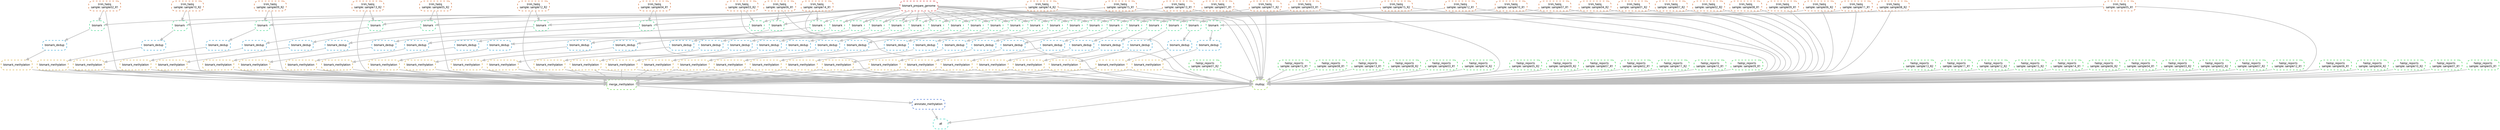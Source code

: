 digraph snakemake_dag {
    graph[bgcolor=white, margin=0];
    node[shape=box, style=rounded, fontname=sans,                 fontsize=10, penwidth=2];
    edge[penwidth=2, color=grey];
	0[label = "bismark", color = "0.42 0.6 0.85", style="rounded,dashed"];
	1[label = "bismark_methylation", color = "0.12 0.6 0.85", style="rounded,dashed"];
	2[label = "trim_fastq\nsample: sample03_R2", color = "0.06 0.6 0.85", style="rounded,dashed"];
	3[label = "bismark_methylation", color = "0.12 0.6 0.85", style="rounded,dashed"];
	4[label = "bismark", color = "0.42 0.6 0.85", style="rounded,dashed"];
	5[label = "bismark_dedup", color = "0.55 0.6 0.85", style="rounded,dashed"];
	6[label = "fastqc_reports\nsample: sample02_R2", color = "0.36 0.6 0.85", style="rounded,dashed"];
	7[label = "trim_fastq\nsample: sample09_R2", color = "0.06 0.6 0.85", style="rounded,dashed"];
	8[label = "trim_fastq\nsample: sample06_R2", color = "0.06 0.6 0.85", style="rounded,dashed"];
	9[label = "trim_fastq\nsample: sample02_R2", color = "0.06 0.6 0.85", style="rounded,dashed"];
	10[label = "bismark_methylation", color = "0.12 0.6 0.85", style="rounded,dashed"];
	11[label = "bismark", color = "0.42 0.6 0.85", style="rounded,dashed"];
	12[label = "bismark_dedup", color = "0.55 0.6 0.85", style="rounded,dashed"];
	13[label = "trim_fastq\nsample: sample13_R1", color = "0.06 0.6 0.85", style="rounded,dashed"];
	14[label = "trim_fastq\nsample: sample01_R1", color = "0.06 0.6 0.85", style="rounded,dashed"];
	15[label = "bismark_methylation", color = "0.12 0.6 0.85", style="rounded,dashed"];
	16[label = "bismark_dedup", color = "0.55 0.6 0.85", style="rounded,dashed"];
	17[label = "trim_fastq\nsample: sample02_R1", color = "0.06 0.6 0.85", style="rounded,dashed"];
	18[label = "trim_fastq\nsample: sample03_R1", color = "0.06 0.6 0.85", style="rounded,dashed"];
	19[label = "bismark_methylation", color = "0.12 0.6 0.85", style="rounded,dashed"];
	20[label = "fastqc_reports\nsample: sample07_R2", color = "0.36 0.6 0.85", style="rounded,dashed"];
	21[label = "fastqc_reports\nsample: sample12_R1", color = "0.36 0.6 0.85", style="rounded,dashed"];
	22[label = "bismark_dedup", color = "0.55 0.6 0.85", style="rounded,dashed"];
	23[label = "trim_fastq\nsample: sample01_R2", color = "0.06 0.6 0.85", style="rounded,dashed"];
	24[label = "trim_fastq\nsample: sample08_R1", color = "0.06 0.6 0.85", style="rounded,dashed"];
	25[label = "bismark_methylation", color = "0.12 0.6 0.85", style="rounded,dashed"];
	26[label = "bismark_methylation", color = "0.12 0.6 0.85", style="rounded,dashed"];
	27[label = "bismark", color = "0.42 0.6 0.85", style="rounded,dashed"];
	28[label = "trim_fastq\nsample: sample08_R2", color = "0.06 0.6 0.85", style="rounded,dashed"];
	29[label = "bismark_methylation", color = "0.12 0.6 0.85", style="rounded,dashed"];
	30[label = "bismark_prepare_genome", color = "0.00 0.6 0.85", style="rounded,dashed"];
	31[label = "bismark", color = "0.42 0.6 0.85", style="rounded,dashed"];
	32[label = "trim_fastq\nsample: sample05_R1", color = "0.06 0.6 0.85", style="rounded,dashed"];
	33[label = "bismark_dedup", color = "0.55 0.6 0.85", style="rounded,dashed"];
	34[label = "bismark", color = "0.42 0.6 0.85", style="rounded,dashed"];
	35[label = "trim_fastq\nsample: sample10_R1", color = "0.06 0.6 0.85", style="rounded,dashed"];
	36[label = "bismark_dedup", color = "0.55 0.6 0.85", style="rounded,dashed"];
	37[label = "trim_fastq\nsample: sample11_R1", color = "0.06 0.6 0.85", style="rounded,dashed"];
	38[label = "bismark_methylation", color = "0.12 0.6 0.85", style="rounded,dashed"];
	39[label = "bismark_dedup", color = "0.55 0.6 0.85", style="rounded,dashed"];
	40[label = "bismark_dedup", color = "0.55 0.6 0.85", style="rounded,dashed"];
	41[label = "bismark_dedup", color = "0.55 0.6 0.85", style="rounded,dashed"];
	42[label = "bismark_dedup", color = "0.55 0.6 0.85", style="rounded,dashed"];
	43[label = "bismark_methylation", color = "0.12 0.6 0.85", style="rounded,dashed"];
	44[label = "fastqc_reports\nsample: sample06_R1", color = "0.36 0.6 0.85", style="rounded,dashed"];
	45[label = "bismark", color = "0.42 0.6 0.85", style="rounded,dashed"];
	46[label = "fastqc_reports\nsample: sample04_R2", color = "0.36 0.6 0.85", style="rounded,dashed"];
	47[label = "all", color = "0.48 0.6 0.85", style="rounded,dashed"];
	48[label = "trim_fastq\nsample: sample07_R1", color = "0.06 0.6 0.85", style="rounded,dashed"];
	49[label = "fastqc_reports\nsample: sample10_R2", color = "0.36 0.6 0.85", style="rounded,dashed"];
	50[label = "fastqc_reports\nsample: sample01_R1", color = "0.36 0.6 0.85", style="rounded,dashed"];
	51[label = "trim_fastq\nsample: sample10_R2", color = "0.06 0.6 0.85", style="rounded,dashed"];
	52[label = "bismark", color = "0.42 0.6 0.85", style="rounded,dashed"];
	53[label = "bismark_methylation", color = "0.12 0.6 0.85", style="rounded,dashed"];
	54[label = "bismark", color = "0.42 0.6 0.85", style="rounded,dashed"];
	55[label = "bismark_methylation", color = "0.12 0.6 0.85", style="rounded,dashed"];
	56[label = "bismark_dedup", color = "0.55 0.6 0.85", style="rounded,dashed"];
	57[label = "trim_fastq\nsample: sample14_R2", color = "0.06 0.6 0.85", style="rounded,dashed"];
	58[label = "fastqc_reports\nsample: sample05_R1", color = "0.36 0.6 0.85", style="rounded,dashed"];
	59[label = "trim_fastq\nsample: sample12_R2", color = "0.06 0.6 0.85", style="rounded,dashed"];
	60[label = "trim_fastq\nsample: sample15_R1", color = "0.06 0.6 0.85", style="rounded,dashed"];
	61[label = "fastqc_reports\nsample: sample01_R2", color = "0.36 0.6 0.85", style="rounded,dashed"];
	62[label = "bismark_dedup", color = "0.55 0.6 0.85", style="rounded,dashed"];
	63[label = "trim_fastq\nsample: sample07_R2", color = "0.06 0.6 0.85", style="rounded,dashed"];
	64[label = "bismark_dedup", color = "0.55 0.6 0.85", style="rounded,dashed"];
	65[label = "trim_fastq\nsample: sample14_R1", color = "0.06 0.6 0.85", style="rounded,dashed"];
	66[label = "bismark_methylation", color = "0.12 0.6 0.85", style="rounded,dashed"];
	67[label = "bismark", color = "0.42 0.6 0.85", style="rounded,dashed"];
	68[label = "bismark_dedup", color = "0.55 0.6 0.85", style="rounded,dashed"];
	69[label = "fastqc_reports\nsample: sample15_R1", color = "0.36 0.6 0.85", style="rounded,dashed"];
	70[label = "bismark_methylation", color = "0.12 0.6 0.85", style="rounded,dashed"];
	71[label = "bismark", color = "0.42 0.6 0.85", style="rounded,dashed"];
	72[label = "bismark_methylation", color = "0.12 0.6 0.85", style="rounded,dashed"];
	73[label = "bismark_methylation", color = "0.12 0.6 0.85", style="rounded,dashed"];
	74[label = "fastqc_reports\nsample: sample08_R1", color = "0.36 0.6 0.85", style="rounded,dashed"];
	75[label = "fastqc_reports\nsample: sample13_R1", color = "0.36 0.6 0.85", style="rounded,dashed"];
	76[label = "bismark_dedup", color = "0.55 0.6 0.85", style="rounded,dashed"];
	77[label = "bismark", color = "0.42 0.6 0.85", style="rounded,dashed"];
	78[label = "bismark", color = "0.42 0.6 0.85", style="rounded,dashed"];
	79[label = "bismark_methylation", color = "0.12 0.6 0.85", style="rounded,dashed"];
	80[label = "bismark_dedup", color = "0.55 0.6 0.85", style="rounded,dashed"];
	81[label = "bismark", color = "0.42 0.6 0.85", style="rounded,dashed"];
	82[label = "trim_fastq\nsample: sample09_R1", color = "0.06 0.6 0.85", style="rounded,dashed"];
	83[label = "bismark", color = "0.42 0.6 0.85", style="rounded,dashed"];
	84[label = "bismark_dedup", color = "0.55 0.6 0.85", style="rounded,dashed"];
	85[label = "fastqc_reports\nsample: sample08_R2", color = "0.36 0.6 0.85", style="rounded,dashed"];
	86[label = "bismark_dedup", color = "0.55 0.6 0.85", style="rounded,dashed"];
	87[label = "fastqc_reports\nsample: sample03_R1", color = "0.36 0.6 0.85", style="rounded,dashed"];
	88[label = "trim_fastq\nsample: sample11_R2", color = "0.06 0.6 0.85", style="rounded,dashed"];
	89[label = "bismark_dedup", color = "0.55 0.6 0.85", style="rounded,dashed"];
	90[label = "bismark", color = "0.42 0.6 0.85", style="rounded,dashed"];
	91[label = "bismark", color = "0.42 0.6 0.85", style="rounded,dashed"];
	92[label = "bismark_methylation", color = "0.12 0.6 0.85", style="rounded,dashed"];
	93[label = "fastqc_reports\nsample: sample14_R2", color = "0.36 0.6 0.85", style="rounded,dashed"];
	94[label = "trim_fastq\nsample: sample05_R2", color = "0.06 0.6 0.85", style="rounded,dashed"];
	95[label = "bismark_methylation", color = "0.12 0.6 0.85", style="rounded,dashed"];
	96[label = "bismark_dedup", color = "0.55 0.6 0.85", style="rounded,dashed"];
	97[label = "bismark_methylation", color = "0.12 0.6 0.85", style="rounded,dashed"];
	98[label = "trim_fastq\nsample: sample12_R1", color = "0.06 0.6 0.85", style="rounded,dashed"];
	99[label = "bismark", color = "0.42 0.6 0.85", style="rounded,dashed"];
	100[label = "fastqc_reports\nsample: sample05_R2", color = "0.36 0.6 0.85", style="rounded,dashed"];
	101[label = "bismark", color = "0.42 0.6 0.85", style="rounded,dashed"];
	102[label = "bismark", color = "0.42 0.6 0.85", style="rounded,dashed"];
	103[label = "bismark_methylation", color = "0.12 0.6 0.85", style="rounded,dashed"];
	104[label = "bismark", color = "0.42 0.6 0.85", style="rounded,dashed"];
	105[label = "trim_fastq\nsample: sample06_R1", color = "0.06 0.6 0.85", style="rounded,dashed"];
	106[label = "bismark_methylation", color = "0.12 0.6 0.85", style="rounded,dashed"];
	107[label = "bismark_methylation", color = "0.12 0.6 0.85", style="rounded,dashed"];
	108[label = "fastqc_reports\nsample: sample09_R2", color = "0.36 0.6 0.85", style="rounded,dashed"];
	109[label = "annotate_methylation", color = "0.61 0.6 0.85", style="rounded,dashed"];
	110[label = "fastqc_reports\nsample: sample07_R1", color = "0.36 0.6 0.85", style="rounded,dashed"];
	111[label = "fastqc_reports\nsample: sample02_R1", color = "0.36 0.6 0.85", style="rounded,dashed"];
	112[label = "fastqc_reports\nsample: sample11_R2", color = "0.36 0.6 0.85", style="rounded,dashed"];
	113[label = "bismark_methylation", color = "0.12 0.6 0.85", style="rounded,dashed"];
	114[label = "trim_fastq\nsample: sample04_R1", color = "0.06 0.6 0.85", style="rounded,dashed"];
	115[label = "bismark", color = "0.42 0.6 0.85", style="rounded,dashed"];
	116[label = "bismark_dedup", color = "0.55 0.6 0.85", style="rounded,dashed"];
	117[label = "trim_fastq\nsample: sample13_R2", color = "0.06 0.6 0.85", style="rounded,dashed"];
	118[label = "bismark_dedup", color = "0.55 0.6 0.85", style="rounded,dashed"];
	119[label = "bismark_dedup", color = "0.55 0.6 0.85", style="rounded,dashed"];
	120[label = "bismark_methylation", color = "0.12 0.6 0.85", style="rounded,dashed"];
	121[label = "bismark_methylation", color = "0.12 0.6 0.85", style="rounded,dashed"];
	122[label = "fastqc_reports\nsample: sample10_R1", color = "0.36 0.6 0.85", style="rounded,dashed"];
	123[label = "merge_methylation", color = "0.30 0.6 0.85", style="rounded,dashed"];
	124[label = "bismark_dedup", color = "0.55 0.6 0.85", style="rounded,dashed"];
	125[label = "fastqc_reports\nsample: sample09_R1", color = "0.36 0.6 0.85", style="rounded,dashed"];
	126[label = "fastqc_reports\nsample: sample13_R2", color = "0.36 0.6 0.85", style="rounded,dashed"];
	127[label = "fastqc_reports\nsample: sample11_R1", color = "0.36 0.6 0.85", style="rounded,dashed"];
	128[label = "bismark_dedup", color = "0.55 0.6 0.85", style="rounded,dashed"];
	129[label = "bismark", color = "0.42 0.6 0.85", style="rounded,dashed"];
	130[label = "bismark_dedup", color = "0.55 0.6 0.85", style="rounded,dashed"];
	131[label = "bismark_dedup", color = "0.55 0.6 0.85", style="rounded,dashed"];
	132[label = "fastqc_reports\nsample: sample12_R2", color = "0.36 0.6 0.85", style="rounded,dashed"];
	133[label = "bismark_dedup", color = "0.55 0.6 0.85", style="rounded,dashed"];
	134[label = "bismark", color = "0.42 0.6 0.85", style="rounded,dashed"];
	135[label = "bismark_dedup", color = "0.55 0.6 0.85", style="rounded,dashed"];
	136[label = "bismark_methylation", color = "0.12 0.6 0.85", style="rounded,dashed"];
	137[label = "bismark", color = "0.42 0.6 0.85", style="rounded,dashed"];
	138[label = "bismark", color = "0.42 0.6 0.85", style="rounded,dashed"];
	139[label = "bismark_methylation", color = "0.12 0.6 0.85", style="rounded,dashed"];
	140[label = "fastqc_reports\nsample: sample15_R2", color = "0.36 0.6 0.85", style="rounded,dashed"];
	141[label = "trim_fastq\nsample: sample04_R2", color = "0.06 0.6 0.85", style="rounded,dashed"];
	142[label = "bismark_methylation", color = "0.12 0.6 0.85", style="rounded,dashed"];
	143[label = "bismark", color = "0.42 0.6 0.85", style="rounded,dashed"];
	144[label = "fastqc_reports\nsample: sample14_R1", color = "0.36 0.6 0.85", style="rounded,dashed"];
	145[label = "fastqc_reports\nsample: sample06_R2", color = "0.36 0.6 0.85", style="rounded,dashed"];
	146[label = "bismark", color = "0.42 0.6 0.85", style="rounded,dashed"];
	147[label = "bismark_dedup", color = "0.55 0.6 0.85", style="rounded,dashed"];
	148[label = "fastqc_reports\nsample: sample04_R1", color = "0.36 0.6 0.85", style="rounded,dashed"];
	149[label = "fastqc_reports\nsample: sample03_R2", color = "0.36 0.6 0.85", style="rounded,dashed"];
	150[label = "multiqc", color = "0.24 0.6 0.85", style="rounded,dashed"];
	151[label = "bismark", color = "0.42 0.6 0.85", style="rounded,dashed"];
	152[label = "bismark_methylation", color = "0.12 0.6 0.85", style="rounded,dashed"];
	153[label = "trim_fastq\nsample: sample15_R2", color = "0.06 0.6 0.85", style="rounded,dashed"];
	154[label = "bismark", color = "0.42 0.6 0.85", style="rounded,dashed"];
	114 -> 0
	30 -> 0
	84 -> 1
	118 -> 3
	63 -> 4
	30 -> 4
	134 -> 5
	62 -> 10
	30 -> 11
	82 -> 11
	31 -> 12
	64 -> 15
	52 -> 16
	76 -> 19
	137 -> 22
	33 -> 25
	56 -> 26
	24 -> 27
	30 -> 27
	80 -> 29
	14 -> 31
	30 -> 31
	83 -> 33
	141 -> 34
	30 -> 34
	146 -> 36
	124 -> 38
	129 -> 39
	115 -> 40
	4 -> 41
	71 -> 42
	86 -> 43
	2 -> 45
	30 -> 45
	109 -> 47
	150 -> 47
	94 -> 52
	30 -> 52
	41 -> 53
	32 -> 54
	30 -> 54
	96 -> 55
	102 -> 56
	99 -> 62
	78 -> 64
	5 -> 66
	60 -> 67
	30 -> 67
	90 -> 68
	89 -> 70
	35 -> 71
	30 -> 71
	39 -> 72
	135 -> 73
	81 -> 76
	30 -> 77
	28 -> 77
	57 -> 78
	30 -> 78
	130 -> 79
	154 -> 80
	37 -> 81
	30 -> 81
	30 -> 83
	8 -> 83
	0 -> 84
	34 -> 86
	91 -> 89
	30 -> 90
	13 -> 90
	65 -> 91
	30 -> 91
	128 -> 92
	68 -> 95
	67 -> 96
	147 -> 97
	59 -> 99
	30 -> 99
	153 -> 101
	30 -> 101
	23 -> 102
	30 -> 102
	131 -> 103
	51 -> 104
	30 -> 104
	36 -> 106
	119 -> 107
	123 -> 109
	116 -> 113
	7 -> 115
	30 -> 115
	27 -> 116
	151 -> 118
	143 -> 119
	12 -> 120
	22 -> 121
	1 -> 123
	38 -> 123
	3 -> 123
	120 -> 123
	121 -> 123
	79 -> 123
	97 -> 123
	107 -> 123
	15 -> 123
	19 -> 123
	95 -> 123
	53 -> 123
	10 -> 123
	55 -> 123
	72 -> 123
	136 -> 123
	29 -> 123
	25 -> 123
	26 -> 123
	142 -> 123
	92 -> 123
	139 -> 123
	103 -> 123
	106 -> 123
	152 -> 123
	70 -> 123
	66 -> 123
	73 -> 123
	43 -> 123
	113 -> 123
	104 -> 124
	54 -> 128
	9 -> 129
	30 -> 129
	11 -> 130
	45 -> 131
	138 -> 133
	98 -> 134
	30 -> 134
	77 -> 135
	133 -> 136
	117 -> 137
	30 -> 137
	48 -> 138
	30 -> 138
	42 -> 139
	40 -> 142
	17 -> 143
	30 -> 143
	88 -> 146
	30 -> 146
	101 -> 147
	1 -> 150
	2 -> 150
	3 -> 150
	6 -> 150
	7 -> 150
	8 -> 150
	9 -> 150
	10 -> 150
	13 -> 150
	88 -> 150
	15 -> 150
	100 -> 150
	17 -> 150
	132 -> 150
	20 -> 150
	21 -> 150
	23 -> 150
	24 -> 150
	25 -> 150
	26 -> 150
	28 -> 150
	29 -> 150
	32 -> 150
	37 -> 150
	38 -> 150
	43 -> 150
	44 -> 150
	142 -> 150
	46 -> 150
	103 -> 150
	48 -> 150
	49 -> 150
	107 -> 150
	51 -> 150
	53 -> 150
	55 -> 150
	58 -> 150
	59 -> 150
	60 -> 150
	61 -> 150
	63 -> 150
	94 -> 150
	66 -> 150
	126 -> 150
	70 -> 150
	72 -> 150
	73 -> 150
	74 -> 150
	75 -> 150
	79 -> 150
	139 -> 150
	82 -> 150
	85 -> 150
	87 -> 150
	14 -> 150
	92 -> 150
	93 -> 150
	50 -> 150
	95 -> 150
	97 -> 150
	98 -> 150
	144 -> 150
	145 -> 150
	105 -> 150
	106 -> 150
	108 -> 150
	110 -> 150
	112 -> 150
	113 -> 150
	114 -> 150
	117 -> 150
	120 -> 150
	121 -> 150
	122 -> 150
	125 -> 150
	69 -> 150
	127 -> 150
	18 -> 150
	111 -> 150
	136 -> 150
	65 -> 150
	140 -> 150
	141 -> 150
	35 -> 150
	19 -> 150
	57 -> 150
	148 -> 150
	149 -> 150
	152 -> 150
	153 -> 150
	105 -> 151
	30 -> 151
	16 -> 152
	18 -> 154
	30 -> 154
}            
